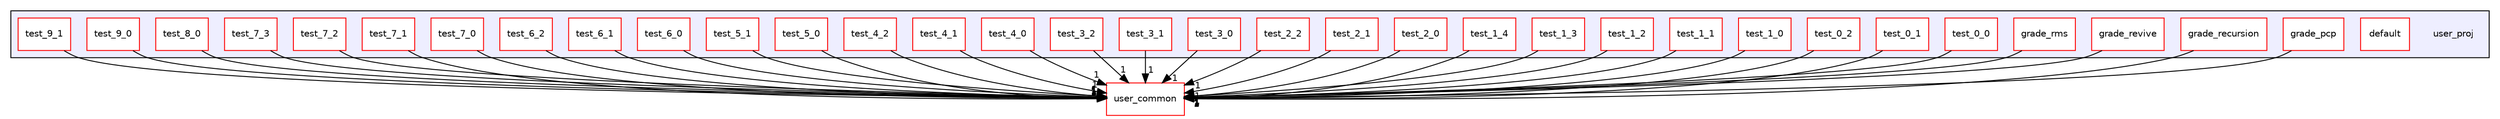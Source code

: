 digraph "user_proj" {
  compound=true
  node [ fontsize="10", fontname="Helvetica"];
  edge [ labelfontsize="10", labelfontname="Helvetica"];
  subgraph clusterdir_917e382b2acb853f1ccc58b2793ae86b {
    graph [ bgcolor="#eeeeff", pencolor="black", label="" URL="dir_917e382b2acb853f1ccc58b2793ae86b.html"];
    dir_917e382b2acb853f1ccc58b2793ae86b [shape=plaintext label="user_proj"];
  dir_ce8d0bdd505a18234edcaf1fa397eafb [shape=box label="default" fillcolor="white" style="filled" color="red" URL="dir_ce8d0bdd505a18234edcaf1fa397eafb.html"];
  dir_e228cd35a93ce1c28f2e5133859a2c37 [shape=box label="grade_pcp" fillcolor="white" style="filled" color="red" URL="dir_e228cd35a93ce1c28f2e5133859a2c37.html"];
  dir_1794621c3b525510d431d86b3e3b8ba0 [shape=box label="grade_recursion" fillcolor="white" style="filled" color="red" URL="dir_1794621c3b525510d431d86b3e3b8ba0.html"];
  dir_09cbdd4805226f6a896df4bd7168e2dc [shape=box label="grade_revive" fillcolor="white" style="filled" color="red" URL="dir_09cbdd4805226f6a896df4bd7168e2dc.html"];
  dir_037da4326acd81b98f179cb944ad2bb9 [shape=box label="grade_rms" fillcolor="white" style="filled" color="red" URL="dir_037da4326acd81b98f179cb944ad2bb9.html"];
  dir_624213e56d5d5b8204d666c1653090bf [shape=box label="test_0_0" fillcolor="white" style="filled" color="red" URL="dir_624213e56d5d5b8204d666c1653090bf.html"];
  dir_1a3494140c399637f9dae57370f71047 [shape=box label="test_0_1" fillcolor="white" style="filled" color="red" URL="dir_1a3494140c399637f9dae57370f71047.html"];
  dir_ff8a416722d54f9f52f34365f37d6b18 [shape=box label="test_0_2" fillcolor="white" style="filled" color="red" URL="dir_ff8a416722d54f9f52f34365f37d6b18.html"];
  dir_2d25b498c58e03af557d0fa3a0d9012f [shape=box label="test_1_0" fillcolor="white" style="filled" color="red" URL="dir_2d25b498c58e03af557d0fa3a0d9012f.html"];
  dir_e4baed4c5eae01b2a59f60ad7e777d87 [shape=box label="test_1_1" fillcolor="white" style="filled" color="red" URL="dir_e4baed4c5eae01b2a59f60ad7e777d87.html"];
  dir_5572a6cd1d1c8f6405524ff2100b06a3 [shape=box label="test_1_2" fillcolor="white" style="filled" color="red" URL="dir_5572a6cd1d1c8f6405524ff2100b06a3.html"];
  dir_c833a312ce3058a0204407eaf38a758d [shape=box label="test_1_3" fillcolor="white" style="filled" color="red" URL="dir_c833a312ce3058a0204407eaf38a758d.html"];
  dir_8b92454ff004cf971f6d9e0f16950f38 [shape=box label="test_1_4" fillcolor="white" style="filled" color="red" URL="dir_8b92454ff004cf971f6d9e0f16950f38.html"];
  dir_ed79f8016284c0703c4cd1f9ca03e032 [shape=box label="test_2_0" fillcolor="white" style="filled" color="red" URL="dir_ed79f8016284c0703c4cd1f9ca03e032.html"];
  dir_3bdcb3c4825d7e1ce526b06028a3bb91 [shape=box label="test_2_1" fillcolor="white" style="filled" color="red" URL="dir_3bdcb3c4825d7e1ce526b06028a3bb91.html"];
  dir_7b4e524accc1b60dba695ec1702fafb1 [shape=box label="test_2_2" fillcolor="white" style="filled" color="red" URL="dir_7b4e524accc1b60dba695ec1702fafb1.html"];
  dir_231565b6ff6f964b37cff4820e4b622e [shape=box label="test_3_0" fillcolor="white" style="filled" color="red" URL="dir_231565b6ff6f964b37cff4820e4b622e.html"];
  dir_28819815b277712e361446365dae8542 [shape=box label="test_3_1" fillcolor="white" style="filled" color="red" URL="dir_28819815b277712e361446365dae8542.html"];
  dir_3a8190bd4726243ef13ed7196ff816b3 [shape=box label="test_3_2" fillcolor="white" style="filled" color="red" URL="dir_3a8190bd4726243ef13ed7196ff816b3.html"];
  dir_d45bc73d820585e1f7e983e70128c32d [shape=box label="test_4_0" fillcolor="white" style="filled" color="red" URL="dir_d45bc73d820585e1f7e983e70128c32d.html"];
  dir_052e39cf330b9b95865d907ebd9c7000 [shape=box label="test_4_1" fillcolor="white" style="filled" color="red" URL="dir_052e39cf330b9b95865d907ebd9c7000.html"];
  dir_212b2a7c2c66d1488c84af39723c231d [shape=box label="test_4_2" fillcolor="white" style="filled" color="red" URL="dir_212b2a7c2c66d1488c84af39723c231d.html"];
  dir_1d982d1210b61acffeb8255db44326e6 [shape=box label="test_5_0" fillcolor="white" style="filled" color="red" URL="dir_1d982d1210b61acffeb8255db44326e6.html"];
  dir_53d5cb40627e7c27c25f64604f44e046 [shape=box label="test_5_1" fillcolor="white" style="filled" color="red" URL="dir_53d5cb40627e7c27c25f64604f44e046.html"];
  dir_6973a6f6a5d035ba85ddf65ca0151437 [shape=box label="test_6_0" fillcolor="white" style="filled" color="red" URL="dir_6973a6f6a5d035ba85ddf65ca0151437.html"];
  dir_969c5afa03ac9e5708d39ffe17be8e62 [shape=box label="test_6_1" fillcolor="white" style="filled" color="red" URL="dir_969c5afa03ac9e5708d39ffe17be8e62.html"];
  dir_448de3f939e2dc0f6f1d0aebc9cf58c2 [shape=box label="test_6_2" fillcolor="white" style="filled" color="red" URL="dir_448de3f939e2dc0f6f1d0aebc9cf58c2.html"];
  dir_0c10fa75afa1c8d55e61a9189a29116d [shape=box label="test_7_0" fillcolor="white" style="filled" color="red" URL="dir_0c10fa75afa1c8d55e61a9189a29116d.html"];
  dir_3773c1fd84989406e576420fb95ccc7d [shape=box label="test_7_1" fillcolor="white" style="filled" color="red" URL="dir_3773c1fd84989406e576420fb95ccc7d.html"];
  dir_4c4bc5686ae9d584f5f5e2adb26a8c53 [shape=box label="test_7_2" fillcolor="white" style="filled" color="red" URL="dir_4c4bc5686ae9d584f5f5e2adb26a8c53.html"];
  dir_02a28c68aaf72fe803ad7fdb5683367e [shape=box label="test_7_3" fillcolor="white" style="filled" color="red" URL="dir_02a28c68aaf72fe803ad7fdb5683367e.html"];
  dir_4a70db4c49d41263cf19e3e46ab071b9 [shape=box label="test_8_0" fillcolor="white" style="filled" color="red" URL="dir_4a70db4c49d41263cf19e3e46ab071b9.html"];
  dir_3334a3a2f2ee91af50e3fd304844103c [shape=box label="test_9_0" fillcolor="white" style="filled" color="red" URL="dir_3334a3a2f2ee91af50e3fd304844103c.html"];
  dir_e14bed154f64726973f8725580a11f2a [shape=box label="test_9_1" fillcolor="white" style="filled" color="red" URL="dir_e14bed154f64726973f8725580a11f2a.html"];
  }
  dir_3a5750680ef3b28b662cb739d8664c22 [shape=box label="user_common" fillcolor="white" style="filled" color="red" URL="dir_3a5750680ef3b28b662cb739d8664c22.html"];
  dir_624213e56d5d5b8204d666c1653090bf->dir_3a5750680ef3b28b662cb739d8664c22 [headlabel="1", labeldistance=1.5 headhref="dir_000017_000003.html"];
  dir_7b4e524accc1b60dba695ec1702fafb1->dir_3a5750680ef3b28b662cb739d8664c22 [headlabel="1", labeldistance=1.5 headhref="dir_000037_000003.html"];
  dir_0c10fa75afa1c8d55e61a9189a29116d->dir_3a5750680ef3b28b662cb739d8664c22 [headlabel="1", labeldistance=1.5 headhref="dir_000061_000003.html"];
  dir_3334a3a2f2ee91af50e3fd304844103c->dir_3a5750680ef3b28b662cb739d8664c22 [headlabel="1", labeldistance=1.5 headhref="dir_000071_000003.html"];
  dir_3773c1fd84989406e576420fb95ccc7d->dir_3a5750680ef3b28b662cb739d8664c22 [headlabel="1", labeldistance=1.5 headhref="dir_000063_000003.html"];
  dir_09cbdd4805226f6a896df4bd7168e2dc->dir_3a5750680ef3b28b662cb739d8664c22 [headlabel="1", labeldistance=1.5 headhref="dir_000013_000003.html"];
  dir_448de3f939e2dc0f6f1d0aebc9cf58c2->dir_3a5750680ef3b28b662cb739d8664c22 [headlabel="1", labeldistance=1.5 headhref="dir_000059_000003.html"];
  dir_02a28c68aaf72fe803ad7fdb5683367e->dir_3a5750680ef3b28b662cb739d8664c22 [headlabel="1", labeldistance=1.5 headhref="dir_000067_000003.html"];
  dir_e228cd35a93ce1c28f2e5133859a2c37->dir_3a5750680ef3b28b662cb739d8664c22 [headlabel="1", labeldistance=1.5 headhref="dir_000009_000003.html"];
  dir_212b2a7c2c66d1488c84af39723c231d->dir_3a5750680ef3b28b662cb739d8664c22 [headlabel="1", labeldistance=1.5 headhref="dir_000049_000003.html"];
  dir_969c5afa03ac9e5708d39ffe17be8e62->dir_3a5750680ef3b28b662cb739d8664c22 [headlabel="1", labeldistance=1.5 headhref="dir_000057_000003.html"];
  dir_53d5cb40627e7c27c25f64604f44e046->dir_3a5750680ef3b28b662cb739d8664c22 [headlabel="1", labeldistance=1.5 headhref="dir_000053_000003.html"];
  dir_5572a6cd1d1c8f6405524ff2100b06a3->dir_3a5750680ef3b28b662cb739d8664c22 [headlabel="1", labeldistance=1.5 headhref="dir_000027_000003.html"];
  dir_1794621c3b525510d431d86b3e3b8ba0->dir_3a5750680ef3b28b662cb739d8664c22 [headlabel="1", labeldistance=1.5 headhref="dir_000011_000003.html"];
  dir_2d25b498c58e03af557d0fa3a0d9012f->dir_3a5750680ef3b28b662cb739d8664c22 [headlabel="1", labeldistance=1.5 headhref="dir_000023_000003.html"];
  dir_c833a312ce3058a0204407eaf38a758d->dir_3a5750680ef3b28b662cb739d8664c22 [headlabel="1", labeldistance=1.5 headhref="dir_000029_000003.html"];
  dir_e14bed154f64726973f8725580a11f2a->dir_3a5750680ef3b28b662cb739d8664c22 [headlabel="1", labeldistance=1.5 headhref="dir_000073_000003.html"];
  dir_8b92454ff004cf971f6d9e0f16950f38->dir_3a5750680ef3b28b662cb739d8664c22 [headlabel="1", labeldistance=1.5 headhref="dir_000031_000003.html"];
  dir_d45bc73d820585e1f7e983e70128c32d->dir_3a5750680ef3b28b662cb739d8664c22 [headlabel="1", labeldistance=1.5 headhref="dir_000045_000003.html"];
  dir_037da4326acd81b98f179cb944ad2bb9->dir_3a5750680ef3b28b662cb739d8664c22 [headlabel="1", labeldistance=1.5 headhref="dir_000015_000003.html"];
  dir_28819815b277712e361446365dae8542->dir_3a5750680ef3b28b662cb739d8664c22 [headlabel="1", labeldistance=1.5 headhref="dir_000041_000003.html"];
  dir_ff8a416722d54f9f52f34365f37d6b18->dir_3a5750680ef3b28b662cb739d8664c22 [headlabel="1", labeldistance=1.5 headhref="dir_000021_000003.html"];
  dir_052e39cf330b9b95865d907ebd9c7000->dir_3a5750680ef3b28b662cb739d8664c22 [headlabel="1", labeldistance=1.5 headhref="dir_000047_000003.html"];
  dir_3a8190bd4726243ef13ed7196ff816b3->dir_3a5750680ef3b28b662cb739d8664c22 [headlabel="1", labeldistance=1.5 headhref="dir_000043_000003.html"];
  dir_3bdcb3c4825d7e1ce526b06028a3bb91->dir_3a5750680ef3b28b662cb739d8664c22 [headlabel="1", labeldistance=1.5 headhref="dir_000035_000003.html"];
  dir_231565b6ff6f964b37cff4820e4b622e->dir_3a5750680ef3b28b662cb739d8664c22 [headlabel="1", labeldistance=1.5 headhref="dir_000039_000003.html"];
  dir_4c4bc5686ae9d584f5f5e2adb26a8c53->dir_3a5750680ef3b28b662cb739d8664c22 [headlabel="1", labeldistance=1.5 headhref="dir_000065_000003.html"];
  dir_e4baed4c5eae01b2a59f60ad7e777d87->dir_3a5750680ef3b28b662cb739d8664c22 [headlabel="1", labeldistance=1.5 headhref="dir_000025_000003.html"];
  dir_4a70db4c49d41263cf19e3e46ab071b9->dir_3a5750680ef3b28b662cb739d8664c22 [headlabel="1", labeldistance=1.5 headhref="dir_000069_000003.html"];
  dir_1d982d1210b61acffeb8255db44326e6->dir_3a5750680ef3b28b662cb739d8664c22 [headlabel="1", labeldistance=1.5 headhref="dir_000051_000003.html"];
  dir_ed79f8016284c0703c4cd1f9ca03e032->dir_3a5750680ef3b28b662cb739d8664c22 [headlabel="1", labeldistance=1.5 headhref="dir_000033_000003.html"];
  dir_6973a6f6a5d035ba85ddf65ca0151437->dir_3a5750680ef3b28b662cb739d8664c22 [headlabel="1", labeldistance=1.5 headhref="dir_000055_000003.html"];
  dir_1a3494140c399637f9dae57370f71047->dir_3a5750680ef3b28b662cb739d8664c22 [headlabel="1", labeldistance=1.5 headhref="dir_000019_000003.html"];
}
